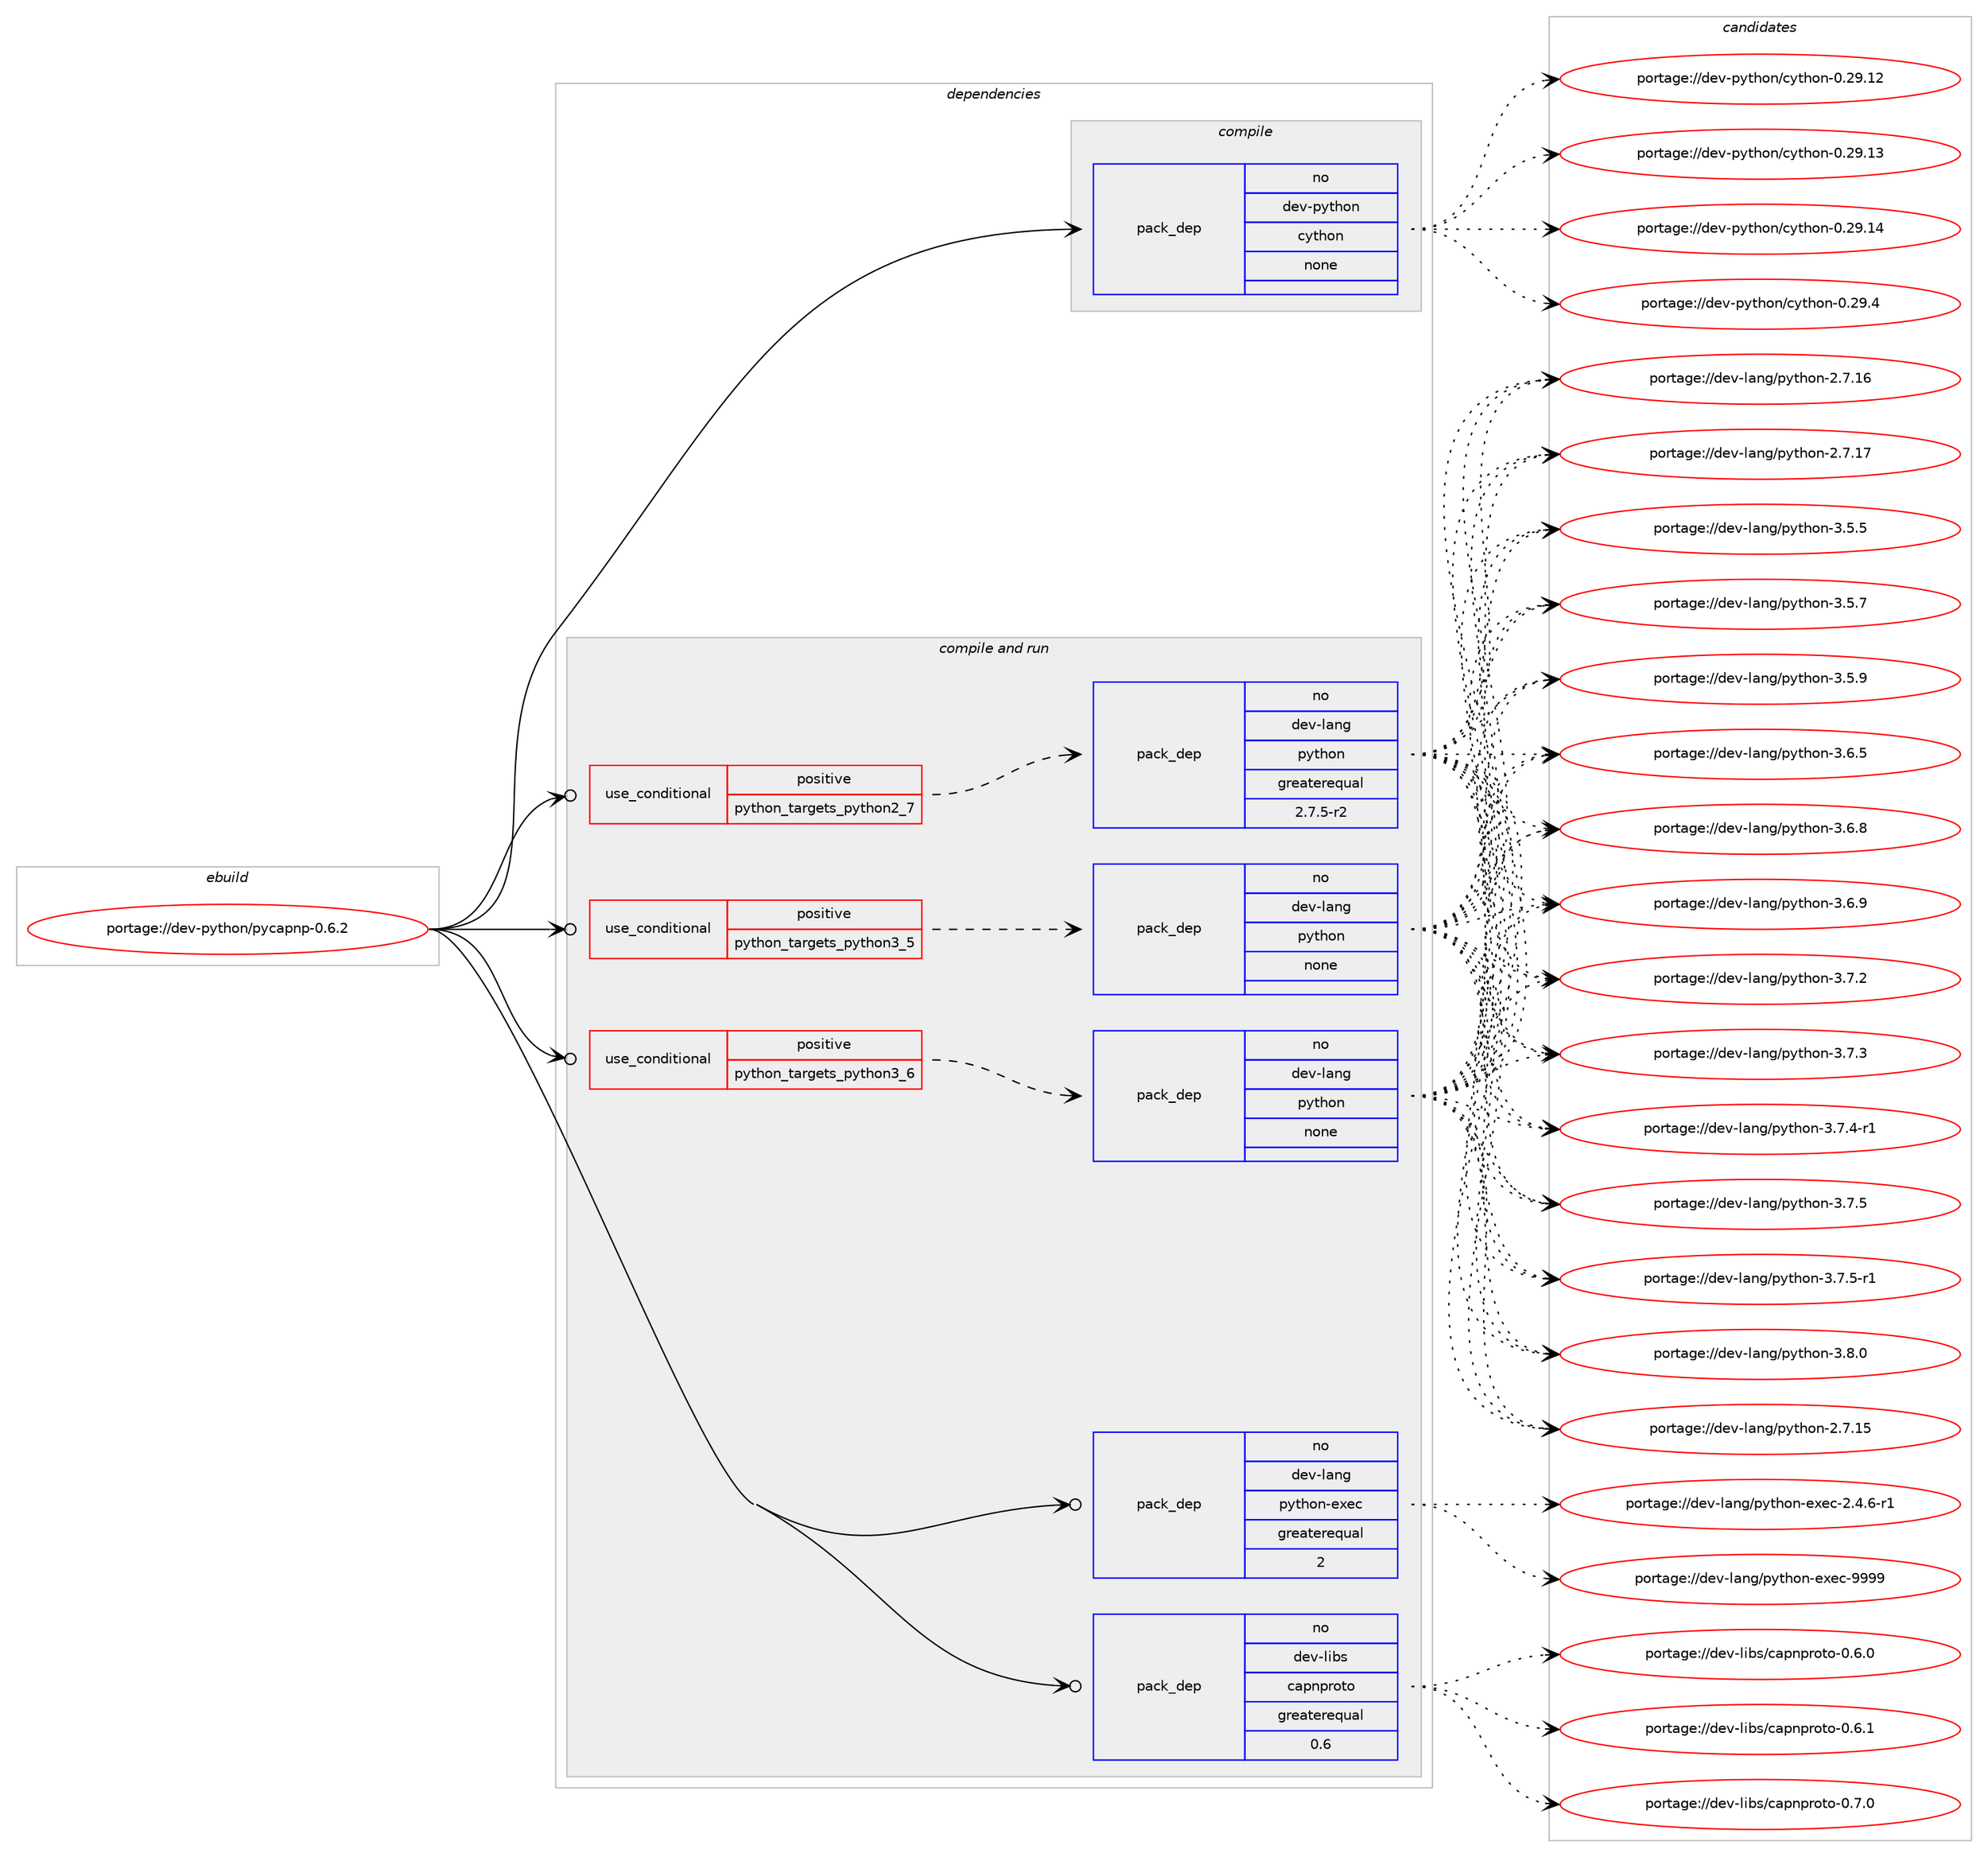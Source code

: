 digraph prolog {

# *************
# Graph options
# *************

newrank=true;
concentrate=true;
compound=true;
graph [rankdir=LR,fontname=Helvetica,fontsize=10,ranksep=1.5];#, ranksep=2.5, nodesep=0.2];
edge  [arrowhead=vee];
node  [fontname=Helvetica,fontsize=10];

# **********
# The ebuild
# **********

subgraph cluster_leftcol {
color=gray;
rank=same;
label=<<i>ebuild</i>>;
id [label="portage://dev-python/pycapnp-0.6.2", color=red, width=4, href="../dev-python/pycapnp-0.6.2.svg"];
}

# ****************
# The dependencies
# ****************

subgraph cluster_midcol {
color=gray;
label=<<i>dependencies</i>>;
subgraph cluster_compile {
fillcolor="#eeeeee";
style=filled;
label=<<i>compile</i>>;
subgraph pack121409 {
dependency159478 [label=<<TABLE BORDER="0" CELLBORDER="1" CELLSPACING="0" CELLPADDING="4" WIDTH="220"><TR><TD ROWSPAN="6" CELLPADDING="30">pack_dep</TD></TR><TR><TD WIDTH="110">no</TD></TR><TR><TD>dev-python</TD></TR><TR><TD>cython</TD></TR><TR><TD>none</TD></TR><TR><TD></TD></TR></TABLE>>, shape=none, color=blue];
}
id:e -> dependency159478:w [weight=20,style="solid",arrowhead="vee"];
}
subgraph cluster_compileandrun {
fillcolor="#eeeeee";
style=filled;
label=<<i>compile and run</i>>;
subgraph cond34704 {
dependency159479 [label=<<TABLE BORDER="0" CELLBORDER="1" CELLSPACING="0" CELLPADDING="4"><TR><TD ROWSPAN="3" CELLPADDING="10">use_conditional</TD></TR><TR><TD>positive</TD></TR><TR><TD>python_targets_python2_7</TD></TR></TABLE>>, shape=none, color=red];
subgraph pack121410 {
dependency159480 [label=<<TABLE BORDER="0" CELLBORDER="1" CELLSPACING="0" CELLPADDING="4" WIDTH="220"><TR><TD ROWSPAN="6" CELLPADDING="30">pack_dep</TD></TR><TR><TD WIDTH="110">no</TD></TR><TR><TD>dev-lang</TD></TR><TR><TD>python</TD></TR><TR><TD>greaterequal</TD></TR><TR><TD>2.7.5-r2</TD></TR></TABLE>>, shape=none, color=blue];
}
dependency159479:e -> dependency159480:w [weight=20,style="dashed",arrowhead="vee"];
}
id:e -> dependency159479:w [weight=20,style="solid",arrowhead="odotvee"];
subgraph cond34705 {
dependency159481 [label=<<TABLE BORDER="0" CELLBORDER="1" CELLSPACING="0" CELLPADDING="4"><TR><TD ROWSPAN="3" CELLPADDING="10">use_conditional</TD></TR><TR><TD>positive</TD></TR><TR><TD>python_targets_python3_5</TD></TR></TABLE>>, shape=none, color=red];
subgraph pack121411 {
dependency159482 [label=<<TABLE BORDER="0" CELLBORDER="1" CELLSPACING="0" CELLPADDING="4" WIDTH="220"><TR><TD ROWSPAN="6" CELLPADDING="30">pack_dep</TD></TR><TR><TD WIDTH="110">no</TD></TR><TR><TD>dev-lang</TD></TR><TR><TD>python</TD></TR><TR><TD>none</TD></TR><TR><TD></TD></TR></TABLE>>, shape=none, color=blue];
}
dependency159481:e -> dependency159482:w [weight=20,style="dashed",arrowhead="vee"];
}
id:e -> dependency159481:w [weight=20,style="solid",arrowhead="odotvee"];
subgraph cond34706 {
dependency159483 [label=<<TABLE BORDER="0" CELLBORDER="1" CELLSPACING="0" CELLPADDING="4"><TR><TD ROWSPAN="3" CELLPADDING="10">use_conditional</TD></TR><TR><TD>positive</TD></TR><TR><TD>python_targets_python3_6</TD></TR></TABLE>>, shape=none, color=red];
subgraph pack121412 {
dependency159484 [label=<<TABLE BORDER="0" CELLBORDER="1" CELLSPACING="0" CELLPADDING="4" WIDTH="220"><TR><TD ROWSPAN="6" CELLPADDING="30">pack_dep</TD></TR><TR><TD WIDTH="110">no</TD></TR><TR><TD>dev-lang</TD></TR><TR><TD>python</TD></TR><TR><TD>none</TD></TR><TR><TD></TD></TR></TABLE>>, shape=none, color=blue];
}
dependency159483:e -> dependency159484:w [weight=20,style="dashed",arrowhead="vee"];
}
id:e -> dependency159483:w [weight=20,style="solid",arrowhead="odotvee"];
subgraph pack121413 {
dependency159485 [label=<<TABLE BORDER="0" CELLBORDER="1" CELLSPACING="0" CELLPADDING="4" WIDTH="220"><TR><TD ROWSPAN="6" CELLPADDING="30">pack_dep</TD></TR><TR><TD WIDTH="110">no</TD></TR><TR><TD>dev-lang</TD></TR><TR><TD>python-exec</TD></TR><TR><TD>greaterequal</TD></TR><TR><TD>2</TD></TR></TABLE>>, shape=none, color=blue];
}
id:e -> dependency159485:w [weight=20,style="solid",arrowhead="odotvee"];
subgraph pack121414 {
dependency159486 [label=<<TABLE BORDER="0" CELLBORDER="1" CELLSPACING="0" CELLPADDING="4" WIDTH="220"><TR><TD ROWSPAN="6" CELLPADDING="30">pack_dep</TD></TR><TR><TD WIDTH="110">no</TD></TR><TR><TD>dev-libs</TD></TR><TR><TD>capnproto</TD></TR><TR><TD>greaterequal</TD></TR><TR><TD>0.6</TD></TR></TABLE>>, shape=none, color=blue];
}
id:e -> dependency159486:w [weight=20,style="solid",arrowhead="odotvee"];
}
subgraph cluster_run {
fillcolor="#eeeeee";
style=filled;
label=<<i>run</i>>;
}
}

# **************
# The candidates
# **************

subgraph cluster_choices {
rank=same;
color=gray;
label=<<i>candidates</i>>;

subgraph choice121409 {
color=black;
nodesep=1;
choiceportage1001011184511212111610411111047991211161041111104548465057464950 [label="portage://dev-python/cython-0.29.12", color=red, width=4,href="../dev-python/cython-0.29.12.svg"];
choiceportage1001011184511212111610411111047991211161041111104548465057464951 [label="portage://dev-python/cython-0.29.13", color=red, width=4,href="../dev-python/cython-0.29.13.svg"];
choiceportage1001011184511212111610411111047991211161041111104548465057464952 [label="portage://dev-python/cython-0.29.14", color=red, width=4,href="../dev-python/cython-0.29.14.svg"];
choiceportage10010111845112121116104111110479912111610411111045484650574652 [label="portage://dev-python/cython-0.29.4", color=red, width=4,href="../dev-python/cython-0.29.4.svg"];
dependency159478:e -> choiceportage1001011184511212111610411111047991211161041111104548465057464950:w [style=dotted,weight="100"];
dependency159478:e -> choiceportage1001011184511212111610411111047991211161041111104548465057464951:w [style=dotted,weight="100"];
dependency159478:e -> choiceportage1001011184511212111610411111047991211161041111104548465057464952:w [style=dotted,weight="100"];
dependency159478:e -> choiceportage10010111845112121116104111110479912111610411111045484650574652:w [style=dotted,weight="100"];
}
subgraph choice121410 {
color=black;
nodesep=1;
choiceportage10010111845108971101034711212111610411111045504655464953 [label="portage://dev-lang/python-2.7.15", color=red, width=4,href="../dev-lang/python-2.7.15.svg"];
choiceportage10010111845108971101034711212111610411111045504655464954 [label="portage://dev-lang/python-2.7.16", color=red, width=4,href="../dev-lang/python-2.7.16.svg"];
choiceportage10010111845108971101034711212111610411111045504655464955 [label="portage://dev-lang/python-2.7.17", color=red, width=4,href="../dev-lang/python-2.7.17.svg"];
choiceportage100101118451089711010347112121116104111110455146534653 [label="portage://dev-lang/python-3.5.5", color=red, width=4,href="../dev-lang/python-3.5.5.svg"];
choiceportage100101118451089711010347112121116104111110455146534655 [label="portage://dev-lang/python-3.5.7", color=red, width=4,href="../dev-lang/python-3.5.7.svg"];
choiceportage100101118451089711010347112121116104111110455146534657 [label="portage://dev-lang/python-3.5.9", color=red, width=4,href="../dev-lang/python-3.5.9.svg"];
choiceportage100101118451089711010347112121116104111110455146544653 [label="portage://dev-lang/python-3.6.5", color=red, width=4,href="../dev-lang/python-3.6.5.svg"];
choiceportage100101118451089711010347112121116104111110455146544656 [label="portage://dev-lang/python-3.6.8", color=red, width=4,href="../dev-lang/python-3.6.8.svg"];
choiceportage100101118451089711010347112121116104111110455146544657 [label="portage://dev-lang/python-3.6.9", color=red, width=4,href="../dev-lang/python-3.6.9.svg"];
choiceportage100101118451089711010347112121116104111110455146554650 [label="portage://dev-lang/python-3.7.2", color=red, width=4,href="../dev-lang/python-3.7.2.svg"];
choiceportage100101118451089711010347112121116104111110455146554651 [label="portage://dev-lang/python-3.7.3", color=red, width=4,href="../dev-lang/python-3.7.3.svg"];
choiceportage1001011184510897110103471121211161041111104551465546524511449 [label="portage://dev-lang/python-3.7.4-r1", color=red, width=4,href="../dev-lang/python-3.7.4-r1.svg"];
choiceportage100101118451089711010347112121116104111110455146554653 [label="portage://dev-lang/python-3.7.5", color=red, width=4,href="../dev-lang/python-3.7.5.svg"];
choiceportage1001011184510897110103471121211161041111104551465546534511449 [label="portage://dev-lang/python-3.7.5-r1", color=red, width=4,href="../dev-lang/python-3.7.5-r1.svg"];
choiceportage100101118451089711010347112121116104111110455146564648 [label="portage://dev-lang/python-3.8.0", color=red, width=4,href="../dev-lang/python-3.8.0.svg"];
dependency159480:e -> choiceportage10010111845108971101034711212111610411111045504655464953:w [style=dotted,weight="100"];
dependency159480:e -> choiceportage10010111845108971101034711212111610411111045504655464954:w [style=dotted,weight="100"];
dependency159480:e -> choiceportage10010111845108971101034711212111610411111045504655464955:w [style=dotted,weight="100"];
dependency159480:e -> choiceportage100101118451089711010347112121116104111110455146534653:w [style=dotted,weight="100"];
dependency159480:e -> choiceportage100101118451089711010347112121116104111110455146534655:w [style=dotted,weight="100"];
dependency159480:e -> choiceportage100101118451089711010347112121116104111110455146534657:w [style=dotted,weight="100"];
dependency159480:e -> choiceportage100101118451089711010347112121116104111110455146544653:w [style=dotted,weight="100"];
dependency159480:e -> choiceportage100101118451089711010347112121116104111110455146544656:w [style=dotted,weight="100"];
dependency159480:e -> choiceportage100101118451089711010347112121116104111110455146544657:w [style=dotted,weight="100"];
dependency159480:e -> choiceportage100101118451089711010347112121116104111110455146554650:w [style=dotted,weight="100"];
dependency159480:e -> choiceportage100101118451089711010347112121116104111110455146554651:w [style=dotted,weight="100"];
dependency159480:e -> choiceportage1001011184510897110103471121211161041111104551465546524511449:w [style=dotted,weight="100"];
dependency159480:e -> choiceportage100101118451089711010347112121116104111110455146554653:w [style=dotted,weight="100"];
dependency159480:e -> choiceportage1001011184510897110103471121211161041111104551465546534511449:w [style=dotted,weight="100"];
dependency159480:e -> choiceportage100101118451089711010347112121116104111110455146564648:w [style=dotted,weight="100"];
}
subgraph choice121411 {
color=black;
nodesep=1;
choiceportage10010111845108971101034711212111610411111045504655464953 [label="portage://dev-lang/python-2.7.15", color=red, width=4,href="../dev-lang/python-2.7.15.svg"];
choiceportage10010111845108971101034711212111610411111045504655464954 [label="portage://dev-lang/python-2.7.16", color=red, width=4,href="../dev-lang/python-2.7.16.svg"];
choiceportage10010111845108971101034711212111610411111045504655464955 [label="portage://dev-lang/python-2.7.17", color=red, width=4,href="../dev-lang/python-2.7.17.svg"];
choiceportage100101118451089711010347112121116104111110455146534653 [label="portage://dev-lang/python-3.5.5", color=red, width=4,href="../dev-lang/python-3.5.5.svg"];
choiceportage100101118451089711010347112121116104111110455146534655 [label="portage://dev-lang/python-3.5.7", color=red, width=4,href="../dev-lang/python-3.5.7.svg"];
choiceportage100101118451089711010347112121116104111110455146534657 [label="portage://dev-lang/python-3.5.9", color=red, width=4,href="../dev-lang/python-3.5.9.svg"];
choiceportage100101118451089711010347112121116104111110455146544653 [label="portage://dev-lang/python-3.6.5", color=red, width=4,href="../dev-lang/python-3.6.5.svg"];
choiceportage100101118451089711010347112121116104111110455146544656 [label="portage://dev-lang/python-3.6.8", color=red, width=4,href="../dev-lang/python-3.6.8.svg"];
choiceportage100101118451089711010347112121116104111110455146544657 [label="portage://dev-lang/python-3.6.9", color=red, width=4,href="../dev-lang/python-3.6.9.svg"];
choiceportage100101118451089711010347112121116104111110455146554650 [label="portage://dev-lang/python-3.7.2", color=red, width=4,href="../dev-lang/python-3.7.2.svg"];
choiceportage100101118451089711010347112121116104111110455146554651 [label="portage://dev-lang/python-3.7.3", color=red, width=4,href="../dev-lang/python-3.7.3.svg"];
choiceportage1001011184510897110103471121211161041111104551465546524511449 [label="portage://dev-lang/python-3.7.4-r1", color=red, width=4,href="../dev-lang/python-3.7.4-r1.svg"];
choiceportage100101118451089711010347112121116104111110455146554653 [label="portage://dev-lang/python-3.7.5", color=red, width=4,href="../dev-lang/python-3.7.5.svg"];
choiceportage1001011184510897110103471121211161041111104551465546534511449 [label="portage://dev-lang/python-3.7.5-r1", color=red, width=4,href="../dev-lang/python-3.7.5-r1.svg"];
choiceportage100101118451089711010347112121116104111110455146564648 [label="portage://dev-lang/python-3.8.0", color=red, width=4,href="../dev-lang/python-3.8.0.svg"];
dependency159482:e -> choiceportage10010111845108971101034711212111610411111045504655464953:w [style=dotted,weight="100"];
dependency159482:e -> choiceportage10010111845108971101034711212111610411111045504655464954:w [style=dotted,weight="100"];
dependency159482:e -> choiceportage10010111845108971101034711212111610411111045504655464955:w [style=dotted,weight="100"];
dependency159482:e -> choiceportage100101118451089711010347112121116104111110455146534653:w [style=dotted,weight="100"];
dependency159482:e -> choiceportage100101118451089711010347112121116104111110455146534655:w [style=dotted,weight="100"];
dependency159482:e -> choiceportage100101118451089711010347112121116104111110455146534657:w [style=dotted,weight="100"];
dependency159482:e -> choiceportage100101118451089711010347112121116104111110455146544653:w [style=dotted,weight="100"];
dependency159482:e -> choiceportage100101118451089711010347112121116104111110455146544656:w [style=dotted,weight="100"];
dependency159482:e -> choiceportage100101118451089711010347112121116104111110455146544657:w [style=dotted,weight="100"];
dependency159482:e -> choiceportage100101118451089711010347112121116104111110455146554650:w [style=dotted,weight="100"];
dependency159482:e -> choiceportage100101118451089711010347112121116104111110455146554651:w [style=dotted,weight="100"];
dependency159482:e -> choiceportage1001011184510897110103471121211161041111104551465546524511449:w [style=dotted,weight="100"];
dependency159482:e -> choiceportage100101118451089711010347112121116104111110455146554653:w [style=dotted,weight="100"];
dependency159482:e -> choiceportage1001011184510897110103471121211161041111104551465546534511449:w [style=dotted,weight="100"];
dependency159482:e -> choiceportage100101118451089711010347112121116104111110455146564648:w [style=dotted,weight="100"];
}
subgraph choice121412 {
color=black;
nodesep=1;
choiceportage10010111845108971101034711212111610411111045504655464953 [label="portage://dev-lang/python-2.7.15", color=red, width=4,href="../dev-lang/python-2.7.15.svg"];
choiceportage10010111845108971101034711212111610411111045504655464954 [label="portage://dev-lang/python-2.7.16", color=red, width=4,href="../dev-lang/python-2.7.16.svg"];
choiceportage10010111845108971101034711212111610411111045504655464955 [label="portage://dev-lang/python-2.7.17", color=red, width=4,href="../dev-lang/python-2.7.17.svg"];
choiceportage100101118451089711010347112121116104111110455146534653 [label="portage://dev-lang/python-3.5.5", color=red, width=4,href="../dev-lang/python-3.5.5.svg"];
choiceportage100101118451089711010347112121116104111110455146534655 [label="portage://dev-lang/python-3.5.7", color=red, width=4,href="../dev-lang/python-3.5.7.svg"];
choiceportage100101118451089711010347112121116104111110455146534657 [label="portage://dev-lang/python-3.5.9", color=red, width=4,href="../dev-lang/python-3.5.9.svg"];
choiceportage100101118451089711010347112121116104111110455146544653 [label="portage://dev-lang/python-3.6.5", color=red, width=4,href="../dev-lang/python-3.6.5.svg"];
choiceportage100101118451089711010347112121116104111110455146544656 [label="portage://dev-lang/python-3.6.8", color=red, width=4,href="../dev-lang/python-3.6.8.svg"];
choiceportage100101118451089711010347112121116104111110455146544657 [label="portage://dev-lang/python-3.6.9", color=red, width=4,href="../dev-lang/python-3.6.9.svg"];
choiceportage100101118451089711010347112121116104111110455146554650 [label="portage://dev-lang/python-3.7.2", color=red, width=4,href="../dev-lang/python-3.7.2.svg"];
choiceportage100101118451089711010347112121116104111110455146554651 [label="portage://dev-lang/python-3.7.3", color=red, width=4,href="../dev-lang/python-3.7.3.svg"];
choiceportage1001011184510897110103471121211161041111104551465546524511449 [label="portage://dev-lang/python-3.7.4-r1", color=red, width=4,href="../dev-lang/python-3.7.4-r1.svg"];
choiceportage100101118451089711010347112121116104111110455146554653 [label="portage://dev-lang/python-3.7.5", color=red, width=4,href="../dev-lang/python-3.7.5.svg"];
choiceportage1001011184510897110103471121211161041111104551465546534511449 [label="portage://dev-lang/python-3.7.5-r1", color=red, width=4,href="../dev-lang/python-3.7.5-r1.svg"];
choiceportage100101118451089711010347112121116104111110455146564648 [label="portage://dev-lang/python-3.8.0", color=red, width=4,href="../dev-lang/python-3.8.0.svg"];
dependency159484:e -> choiceportage10010111845108971101034711212111610411111045504655464953:w [style=dotted,weight="100"];
dependency159484:e -> choiceportage10010111845108971101034711212111610411111045504655464954:w [style=dotted,weight="100"];
dependency159484:e -> choiceportage10010111845108971101034711212111610411111045504655464955:w [style=dotted,weight="100"];
dependency159484:e -> choiceportage100101118451089711010347112121116104111110455146534653:w [style=dotted,weight="100"];
dependency159484:e -> choiceportage100101118451089711010347112121116104111110455146534655:w [style=dotted,weight="100"];
dependency159484:e -> choiceportage100101118451089711010347112121116104111110455146534657:w [style=dotted,weight="100"];
dependency159484:e -> choiceportage100101118451089711010347112121116104111110455146544653:w [style=dotted,weight="100"];
dependency159484:e -> choiceportage100101118451089711010347112121116104111110455146544656:w [style=dotted,weight="100"];
dependency159484:e -> choiceportage100101118451089711010347112121116104111110455146544657:w [style=dotted,weight="100"];
dependency159484:e -> choiceportage100101118451089711010347112121116104111110455146554650:w [style=dotted,weight="100"];
dependency159484:e -> choiceportage100101118451089711010347112121116104111110455146554651:w [style=dotted,weight="100"];
dependency159484:e -> choiceportage1001011184510897110103471121211161041111104551465546524511449:w [style=dotted,weight="100"];
dependency159484:e -> choiceportage100101118451089711010347112121116104111110455146554653:w [style=dotted,weight="100"];
dependency159484:e -> choiceportage1001011184510897110103471121211161041111104551465546534511449:w [style=dotted,weight="100"];
dependency159484:e -> choiceportage100101118451089711010347112121116104111110455146564648:w [style=dotted,weight="100"];
}
subgraph choice121413 {
color=black;
nodesep=1;
choiceportage10010111845108971101034711212111610411111045101120101994550465246544511449 [label="portage://dev-lang/python-exec-2.4.6-r1", color=red, width=4,href="../dev-lang/python-exec-2.4.6-r1.svg"];
choiceportage10010111845108971101034711212111610411111045101120101994557575757 [label="portage://dev-lang/python-exec-9999", color=red, width=4,href="../dev-lang/python-exec-9999.svg"];
dependency159485:e -> choiceportage10010111845108971101034711212111610411111045101120101994550465246544511449:w [style=dotted,weight="100"];
dependency159485:e -> choiceportage10010111845108971101034711212111610411111045101120101994557575757:w [style=dotted,weight="100"];
}
subgraph choice121414 {
color=black;
nodesep=1;
choiceportage1001011184510810598115479997112110112114111116111454846544648 [label="portage://dev-libs/capnproto-0.6.0", color=red, width=4,href="../dev-libs/capnproto-0.6.0.svg"];
choiceportage1001011184510810598115479997112110112114111116111454846544649 [label="portage://dev-libs/capnproto-0.6.1", color=red, width=4,href="../dev-libs/capnproto-0.6.1.svg"];
choiceportage1001011184510810598115479997112110112114111116111454846554648 [label="portage://dev-libs/capnproto-0.7.0", color=red, width=4,href="../dev-libs/capnproto-0.7.0.svg"];
dependency159486:e -> choiceportage1001011184510810598115479997112110112114111116111454846544648:w [style=dotted,weight="100"];
dependency159486:e -> choiceportage1001011184510810598115479997112110112114111116111454846544649:w [style=dotted,weight="100"];
dependency159486:e -> choiceportage1001011184510810598115479997112110112114111116111454846554648:w [style=dotted,weight="100"];
}
}

}
